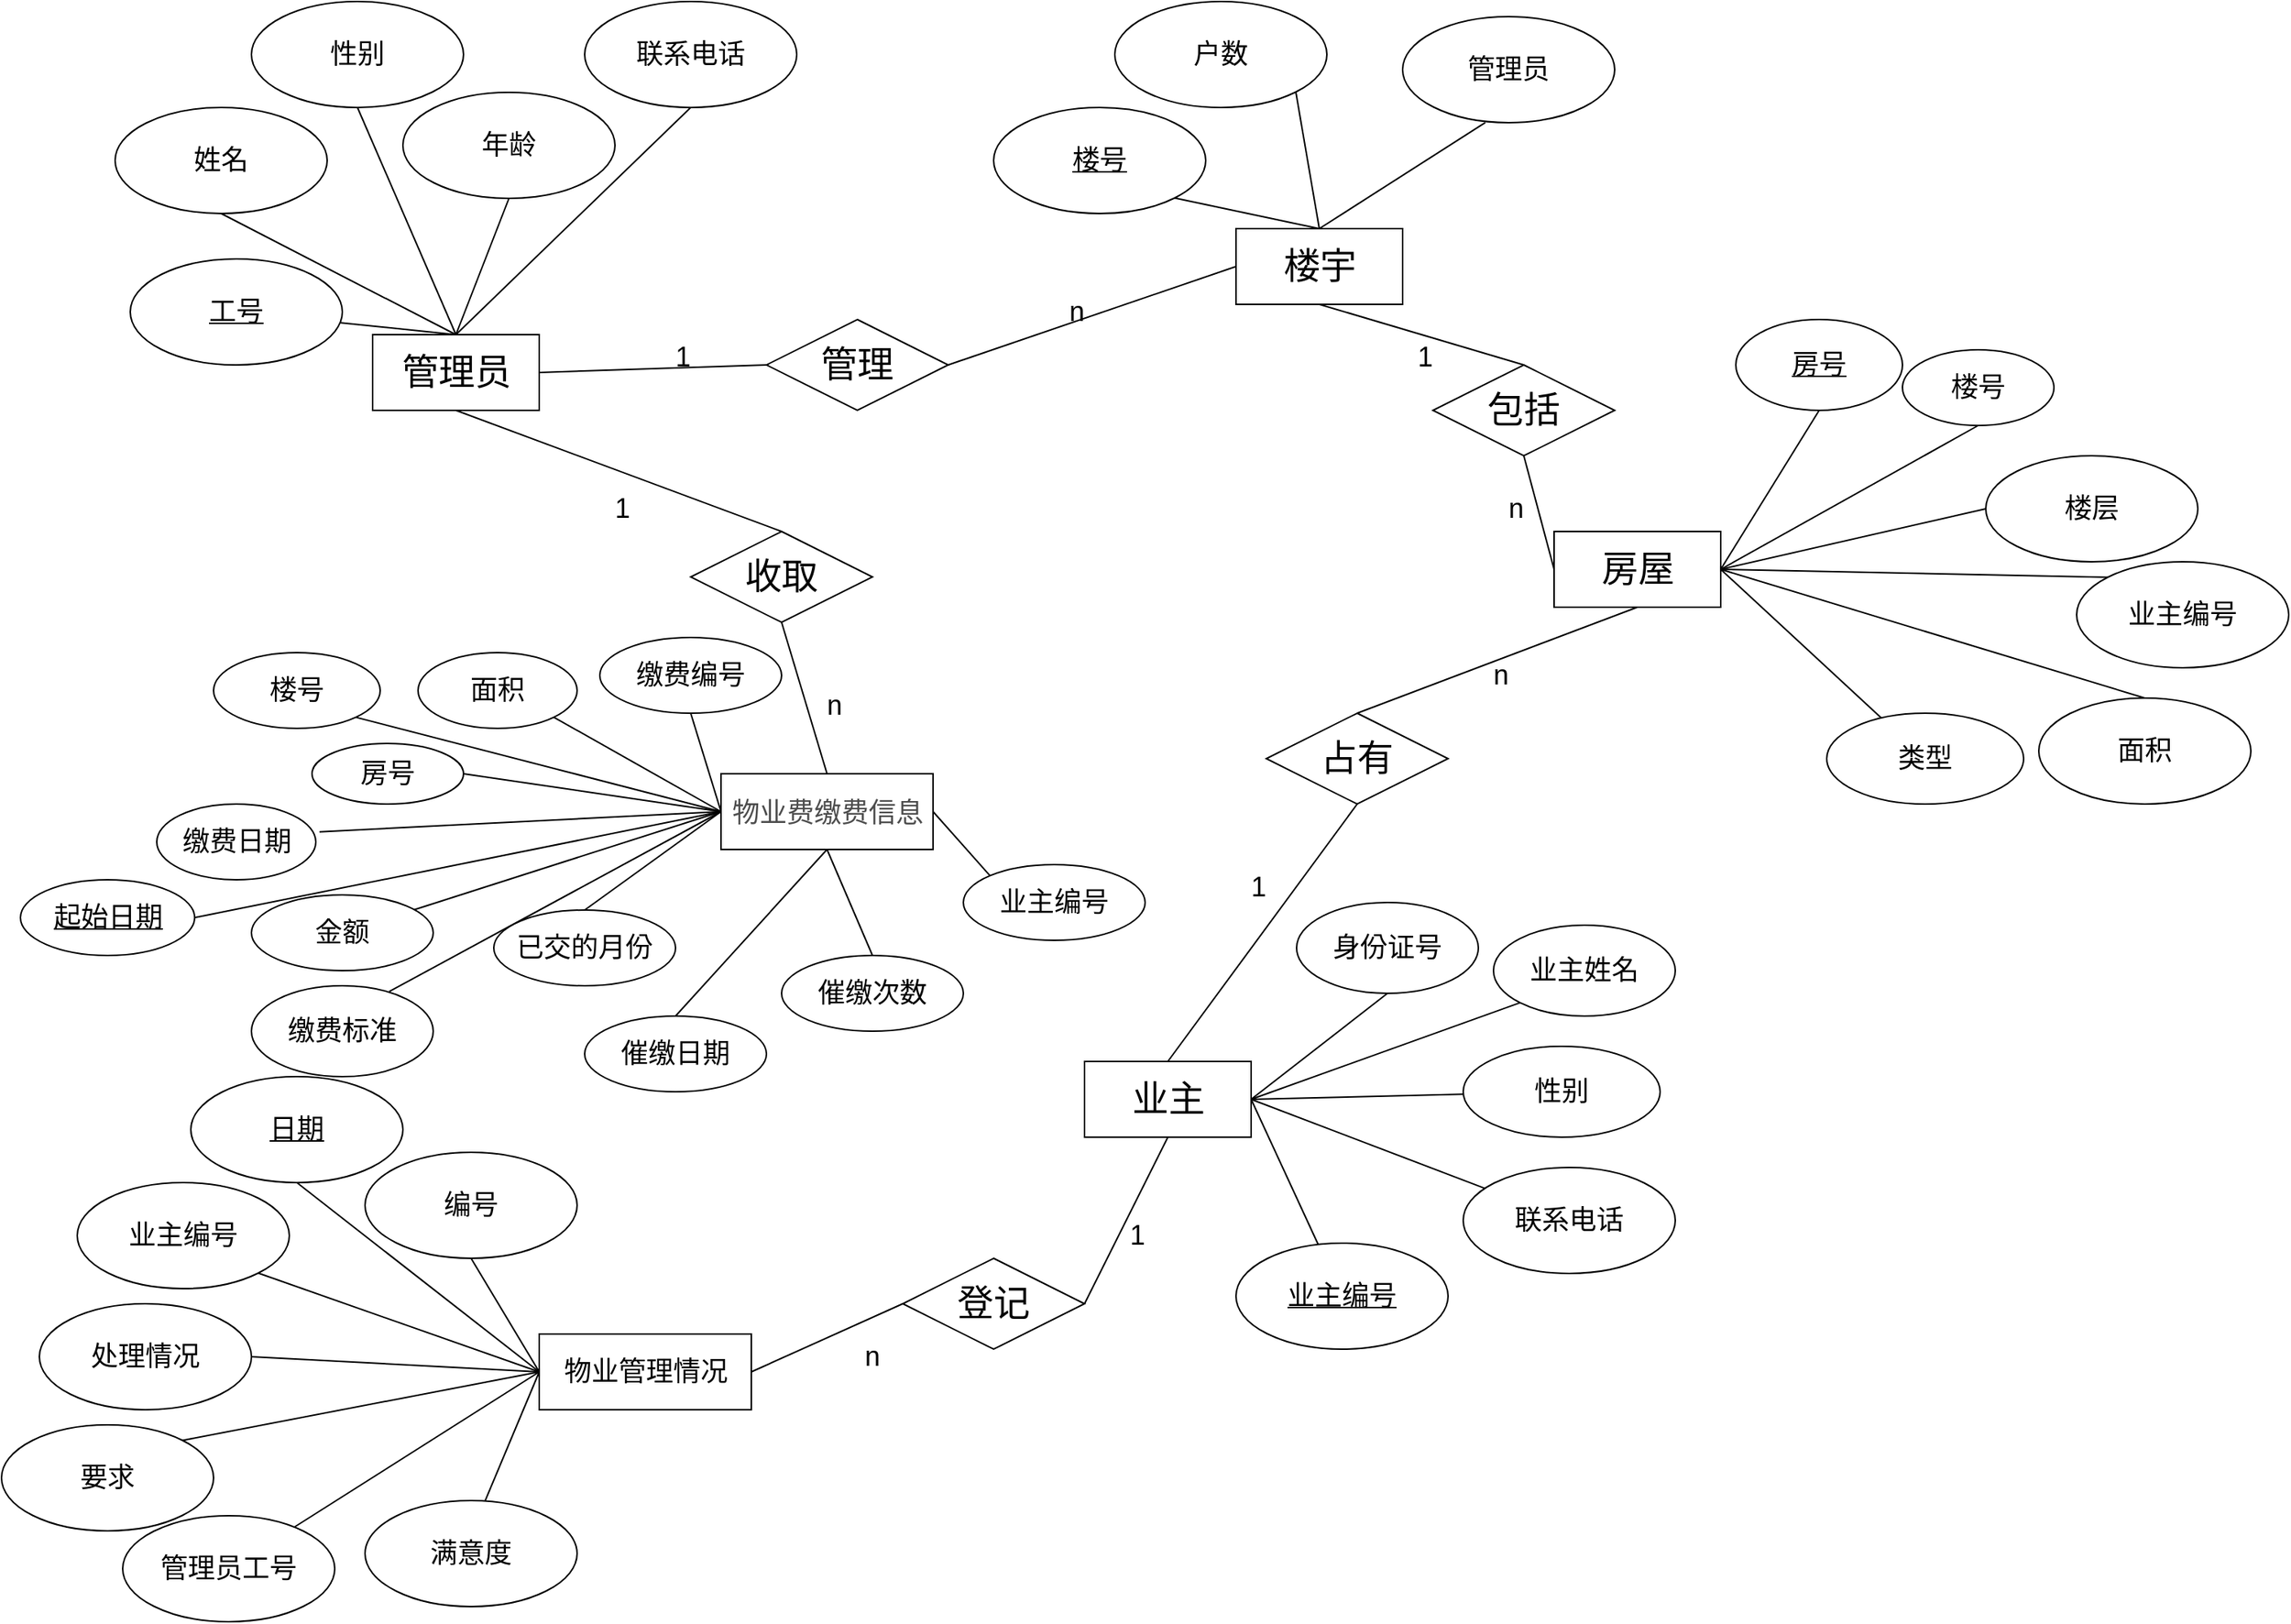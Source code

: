<mxfile version="20.0.1" type="github">
  <diagram name="Page-1" id="e7e014a7-5840-1c2e-5031-d8a46d1fe8dd">
    <mxGraphModel dx="1903" dy="846" grid="1" gridSize="10" guides="1" tooltips="1" connect="1" arrows="1" fold="1" page="0" pageScale="1" pageWidth="1169" pageHeight="826" background="none" math="0" shadow="0">
      <root>
        <mxCell id="0" />
        <mxCell id="1" parent="0" />
        <mxCell id="2nPF8oqDAp5KCJnaBlrl-76" style="edgeStyle=none;rounded=0;orthogonalLoop=1;jettySize=auto;html=1;exitX=0.5;exitY=0;exitDx=0;exitDy=0;entryX=1;entryY=1;entryDx=0;entryDy=0;fontSize=24;endArrow=none;endFill=0;" parent="1" source="2nPF8oqDAp5KCJnaBlrl-41" target="2nPF8oqDAp5KCJnaBlrl-73" edge="1">
          <mxGeometry relative="1" as="geometry" />
        </mxCell>
        <mxCell id="2nPF8oqDAp5KCJnaBlrl-77" style="edgeStyle=none;rounded=0;orthogonalLoop=1;jettySize=auto;html=1;exitX=0.5;exitY=0;exitDx=0;exitDy=0;entryX=1;entryY=1;entryDx=0;entryDy=0;fontSize=24;endArrow=none;endFill=0;" parent="1" source="2nPF8oqDAp5KCJnaBlrl-41" target="2nPF8oqDAp5KCJnaBlrl-72" edge="1">
          <mxGeometry relative="1" as="geometry" />
        </mxCell>
        <mxCell id="2nPF8oqDAp5KCJnaBlrl-79" style="edgeStyle=none;rounded=0;orthogonalLoop=1;jettySize=auto;html=1;exitX=0.5;exitY=0;exitDx=0;exitDy=0;entryX=0.39;entryY=0.999;entryDx=0;entryDy=0;entryPerimeter=0;fontSize=24;endArrow=none;endFill=0;" parent="1" source="2nPF8oqDAp5KCJnaBlrl-41" target="2nPF8oqDAp5KCJnaBlrl-74" edge="1">
          <mxGeometry relative="1" as="geometry" />
        </mxCell>
        <mxCell id="2nPF8oqDAp5KCJnaBlrl-130" style="edgeStyle=none;rounded=0;orthogonalLoop=1;jettySize=auto;html=1;exitX=0;exitY=0.5;exitDx=0;exitDy=0;entryX=1;entryY=0.5;entryDx=0;entryDy=0;fontSize=24;endArrow=none;endFill=0;" parent="1" source="2nPF8oqDAp5KCJnaBlrl-41" target="2nPF8oqDAp5KCJnaBlrl-124" edge="1">
          <mxGeometry relative="1" as="geometry" />
        </mxCell>
        <mxCell id="2nPF8oqDAp5KCJnaBlrl-131" style="edgeStyle=none;rounded=0;orthogonalLoop=1;jettySize=auto;html=1;exitX=0.5;exitY=1;exitDx=0;exitDy=0;entryX=0.5;entryY=0;entryDx=0;entryDy=0;fontSize=24;endArrow=none;endFill=0;" parent="1" source="2nPF8oqDAp5KCJnaBlrl-41" target="2nPF8oqDAp5KCJnaBlrl-125" edge="1">
          <mxGeometry relative="1" as="geometry" />
        </mxCell>
        <mxCell id="2nPF8oqDAp5KCJnaBlrl-41" value="&lt;font style=&quot;font-size: 24px;&quot;&gt;楼宇&lt;/font&gt;" style="html=1;" parent="1" vertex="1">
          <mxGeometry x="670" y="150" width="110" height="50" as="geometry" />
        </mxCell>
        <mxCell id="yIDRuiNN7PZbadJ6efNm-4" style="rounded=0;orthogonalLoop=1;jettySize=auto;html=1;exitX=1;exitY=0.5;exitDx=0;exitDy=0;endArrow=none;endFill=0;" edge="1" parent="1" source="2nPF8oqDAp5KCJnaBlrl-45" target="yIDRuiNN7PZbadJ6efNm-1">
          <mxGeometry relative="1" as="geometry" />
        </mxCell>
        <mxCell id="2nPF8oqDAp5KCJnaBlrl-45" value="&lt;span style=&quot;font-size: 24px;&quot;&gt;业主&lt;/span&gt;" style="html=1;" parent="1" vertex="1">
          <mxGeometry x="570" y="700" width="110" height="50" as="geometry" />
        </mxCell>
        <mxCell id="2nPF8oqDAp5KCJnaBlrl-57" style="rounded=0;orthogonalLoop=1;jettySize=auto;html=1;exitX=0.5;exitY=0;exitDx=0;exitDy=0;fontSize=18;endArrow=none;endFill=0;" parent="1" source="2nPF8oqDAp5KCJnaBlrl-46" target="2nPF8oqDAp5KCJnaBlrl-52" edge="1">
          <mxGeometry relative="1" as="geometry" />
        </mxCell>
        <mxCell id="2nPF8oqDAp5KCJnaBlrl-58" style="edgeStyle=none;rounded=0;orthogonalLoop=1;jettySize=auto;html=1;exitX=0.5;exitY=0;exitDx=0;exitDy=0;entryX=0.5;entryY=1;entryDx=0;entryDy=0;fontSize=18;endArrow=none;endFill=0;" parent="1" source="2nPF8oqDAp5KCJnaBlrl-46" target="2nPF8oqDAp5KCJnaBlrl-55" edge="1">
          <mxGeometry relative="1" as="geometry" />
        </mxCell>
        <mxCell id="2nPF8oqDAp5KCJnaBlrl-59" style="edgeStyle=none;rounded=0;orthogonalLoop=1;jettySize=auto;html=1;exitX=0.5;exitY=0;exitDx=0;exitDy=0;entryX=0.5;entryY=1;entryDx=0;entryDy=0;fontSize=18;endArrow=none;endFill=0;" parent="1" source="2nPF8oqDAp5KCJnaBlrl-46" target="2nPF8oqDAp5KCJnaBlrl-54" edge="1">
          <mxGeometry relative="1" as="geometry" />
        </mxCell>
        <mxCell id="2nPF8oqDAp5KCJnaBlrl-60" style="edgeStyle=none;rounded=0;orthogonalLoop=1;jettySize=auto;html=1;exitX=0.5;exitY=0;exitDx=0;exitDy=0;entryX=0.5;entryY=1;entryDx=0;entryDy=0;fontSize=18;endArrow=none;endFill=0;" parent="1" source="2nPF8oqDAp5KCJnaBlrl-46" target="2nPF8oqDAp5KCJnaBlrl-53" edge="1">
          <mxGeometry relative="1" as="geometry" />
        </mxCell>
        <mxCell id="2nPF8oqDAp5KCJnaBlrl-61" style="edgeStyle=none;rounded=0;orthogonalLoop=1;jettySize=auto;html=1;exitX=0.5;exitY=0;exitDx=0;exitDy=0;entryX=0.5;entryY=1;entryDx=0;entryDy=0;fontSize=18;endArrow=none;endFill=0;" parent="1" source="2nPF8oqDAp5KCJnaBlrl-46" target="2nPF8oqDAp5KCJnaBlrl-56" edge="1">
          <mxGeometry relative="1" as="geometry" />
        </mxCell>
        <mxCell id="2nPF8oqDAp5KCJnaBlrl-129" style="edgeStyle=none;rounded=0;orthogonalLoop=1;jettySize=auto;html=1;exitX=1;exitY=0.5;exitDx=0;exitDy=0;entryX=0;entryY=0.5;entryDx=0;entryDy=0;fontSize=24;endArrow=none;endFill=0;" parent="1" source="2nPF8oqDAp5KCJnaBlrl-46" target="2nPF8oqDAp5KCJnaBlrl-124" edge="1">
          <mxGeometry relative="1" as="geometry" />
        </mxCell>
        <mxCell id="2nPF8oqDAp5KCJnaBlrl-138" style="edgeStyle=none;rounded=0;orthogonalLoop=1;jettySize=auto;html=1;exitX=0.5;exitY=1;exitDx=0;exitDy=0;entryX=0.5;entryY=0;entryDx=0;entryDy=0;fontSize=24;endArrow=none;endFill=0;" parent="1" source="2nPF8oqDAp5KCJnaBlrl-46" target="2nPF8oqDAp5KCJnaBlrl-126" edge="1">
          <mxGeometry relative="1" as="geometry" />
        </mxCell>
        <mxCell id="2nPF8oqDAp5KCJnaBlrl-46" value="&lt;font style=&quot;font-size: 24px;&quot;&gt;管理员&lt;/font&gt;" style="html=1;" parent="1" vertex="1">
          <mxGeometry x="100" y="220" width="110" height="50" as="geometry" />
        </mxCell>
        <mxCell id="2nPF8oqDAp5KCJnaBlrl-141" style="edgeStyle=none;rounded=0;orthogonalLoop=1;jettySize=auto;html=1;exitX=1;exitY=0.5;exitDx=0;exitDy=0;fontSize=24;endArrow=none;endFill=0;" parent="1" source="2nPF8oqDAp5KCJnaBlrl-47" target="2nPF8oqDAp5KCJnaBlrl-140" edge="1">
          <mxGeometry relative="1" as="geometry" />
        </mxCell>
        <mxCell id="2nPF8oqDAp5KCJnaBlrl-47" value="&lt;span style=&quot;font-size: 24px;&quot;&gt;房屋&lt;/span&gt;" style="html=1;" parent="1" vertex="1">
          <mxGeometry x="880" y="350" width="110" height="50" as="geometry" />
        </mxCell>
        <mxCell id="2nPF8oqDAp5KCJnaBlrl-121" style="edgeStyle=none;rounded=0;orthogonalLoop=1;jettySize=auto;html=1;exitX=0;exitY=0.5;exitDx=0;exitDy=0;fontSize=24;endArrow=none;endFill=0;" parent="1" source="2nPF8oqDAp5KCJnaBlrl-48" target="2nPF8oqDAp5KCJnaBlrl-108" edge="1">
          <mxGeometry relative="1" as="geometry" />
        </mxCell>
        <mxCell id="2nPF8oqDAp5KCJnaBlrl-122" style="edgeStyle=none;rounded=0;orthogonalLoop=1;jettySize=auto;html=1;exitX=0;exitY=0.5;exitDx=0;exitDy=0;entryX=0.561;entryY=0.027;entryDx=0;entryDy=0;entryPerimeter=0;fontSize=24;endArrow=none;endFill=0;" parent="1" source="2nPF8oqDAp5KCJnaBlrl-48" target="2nPF8oqDAp5KCJnaBlrl-107" edge="1">
          <mxGeometry relative="1" as="geometry" />
        </mxCell>
        <mxCell id="2nPF8oqDAp5KCJnaBlrl-136" style="edgeStyle=none;rounded=0;orthogonalLoop=1;jettySize=auto;html=1;exitX=1;exitY=0.5;exitDx=0;exitDy=0;entryX=0;entryY=0.5;entryDx=0;entryDy=0;fontSize=24;endArrow=none;endFill=0;" parent="1" source="2nPF8oqDAp5KCJnaBlrl-48" target="2nPF8oqDAp5KCJnaBlrl-128" edge="1">
          <mxGeometry relative="1" as="geometry" />
        </mxCell>
        <mxCell id="2nPF8oqDAp5KCJnaBlrl-48" value="&lt;font style=&quot;font-size: 18px;&quot;&gt;物业管理情况&lt;/font&gt;" style="html=1;" parent="1" vertex="1">
          <mxGeometry x="210" y="880" width="140" height="50" as="geometry" />
        </mxCell>
        <mxCell id="2nPF8oqDAp5KCJnaBlrl-67" style="edgeStyle=none;rounded=0;orthogonalLoop=1;jettySize=auto;html=1;exitX=0;exitY=0.5;exitDx=0;exitDy=0;entryX=1;entryY=0.5;entryDx=0;entryDy=0;fontSize=18;endArrow=none;endFill=0;" parent="1" source="2nPF8oqDAp5KCJnaBlrl-51" target="2nPF8oqDAp5KCJnaBlrl-64" edge="1">
          <mxGeometry relative="1" as="geometry" />
        </mxCell>
        <mxCell id="2nPF8oqDAp5KCJnaBlrl-68" style="edgeStyle=none;rounded=0;orthogonalLoop=1;jettySize=auto;html=1;exitX=0;exitY=0.5;exitDx=0;exitDy=0;entryX=1;entryY=1;entryDx=0;entryDy=0;fontSize=18;endArrow=none;endFill=0;" parent="1" source="2nPF8oqDAp5KCJnaBlrl-51" target="2nPF8oqDAp5KCJnaBlrl-62" edge="1">
          <mxGeometry relative="1" as="geometry" />
        </mxCell>
        <mxCell id="2nPF8oqDAp5KCJnaBlrl-69" style="edgeStyle=none;rounded=0;orthogonalLoop=1;jettySize=auto;html=1;exitX=0;exitY=0.5;exitDx=0;exitDy=0;entryX=1.023;entryY=0.367;entryDx=0;entryDy=0;fontSize=18;endArrow=none;endFill=0;entryPerimeter=0;" parent="1" source="2nPF8oqDAp5KCJnaBlrl-51" target="2nPF8oqDAp5KCJnaBlrl-63" edge="1">
          <mxGeometry relative="1" as="geometry" />
        </mxCell>
        <mxCell id="2nPF8oqDAp5KCJnaBlrl-70" style="edgeStyle=none;rounded=0;orthogonalLoop=1;jettySize=auto;html=1;exitX=0;exitY=0.5;exitDx=0;exitDy=0;entryX=1;entryY=0.5;entryDx=0;entryDy=0;fontSize=18;endArrow=none;endFill=0;" parent="1" source="2nPF8oqDAp5KCJnaBlrl-51" target="2nPF8oqDAp5KCJnaBlrl-65" edge="1">
          <mxGeometry relative="1" as="geometry" />
        </mxCell>
        <mxCell id="2nPF8oqDAp5KCJnaBlrl-71" style="edgeStyle=none;rounded=0;orthogonalLoop=1;jettySize=auto;html=1;exitX=0;exitY=0.5;exitDx=0;exitDy=0;fontSize=18;endArrow=none;endFill=0;" parent="1" source="2nPF8oqDAp5KCJnaBlrl-51" target="2nPF8oqDAp5KCJnaBlrl-66" edge="1">
          <mxGeometry relative="1" as="geometry" />
        </mxCell>
        <mxCell id="2nPF8oqDAp5KCJnaBlrl-139" style="edgeStyle=none;rounded=0;orthogonalLoop=1;jettySize=auto;html=1;exitX=0.5;exitY=0;exitDx=0;exitDy=0;entryX=0.5;entryY=1;entryDx=0;entryDy=0;fontSize=24;endArrow=none;endFill=0;" parent="1" source="2nPF8oqDAp5KCJnaBlrl-51" target="2nPF8oqDAp5KCJnaBlrl-126" edge="1">
          <mxGeometry relative="1" as="geometry" />
        </mxCell>
        <mxCell id="2nPF8oqDAp5KCJnaBlrl-51" value="&lt;span style=&quot;color: rgb(77, 77, 77); font-family: -apple-system, &amp;quot;SF UI Text&amp;quot;, Arial, &amp;quot;PingFang SC&amp;quot;, &amp;quot;Hiragino Sans GB&amp;quot;, &amp;quot;Microsoft YaHei&amp;quot;, &amp;quot;WenQuanYi Micro Hei&amp;quot;, sans-serif, SimHei, SimSun; text-align: start; background-color: rgb(255, 255, 255);&quot;&gt;&lt;font style=&quot;font-size: 18px;&quot;&gt;物业费缴费信息&lt;/font&gt;&lt;/span&gt;" style="html=1;" parent="1" vertex="1">
          <mxGeometry x="330" y="510" width="140" height="50" as="geometry" />
        </mxCell>
        <mxCell id="2nPF8oqDAp5KCJnaBlrl-52" value="&lt;u&gt;工号&lt;/u&gt;" style="ellipse;whiteSpace=wrap;html=1;fontSize=18;" parent="1" vertex="1">
          <mxGeometry x="-60" y="170" width="140" height="70" as="geometry" />
        </mxCell>
        <mxCell id="2nPF8oqDAp5KCJnaBlrl-53" value="年龄" style="ellipse;whiteSpace=wrap;html=1;fontSize=18;" parent="1" vertex="1">
          <mxGeometry x="120" y="60" width="140" height="70" as="geometry" />
        </mxCell>
        <mxCell id="2nPF8oqDAp5KCJnaBlrl-54" value="性别" style="ellipse;whiteSpace=wrap;html=1;fontSize=18;" parent="1" vertex="1">
          <mxGeometry x="20" width="140" height="70" as="geometry" />
        </mxCell>
        <mxCell id="2nPF8oqDAp5KCJnaBlrl-55" value="姓名" style="ellipse;whiteSpace=wrap;html=1;fontSize=18;" parent="1" vertex="1">
          <mxGeometry x="-70" y="70" width="140" height="70" as="geometry" />
        </mxCell>
        <mxCell id="2nPF8oqDAp5KCJnaBlrl-56" value="联系电话" style="ellipse;whiteSpace=wrap;html=1;fontSize=18;" parent="1" vertex="1">
          <mxGeometry x="240" width="140" height="70" as="geometry" />
        </mxCell>
        <mxCell id="2nPF8oqDAp5KCJnaBlrl-62" value="楼号" style="ellipse;whiteSpace=wrap;html=1;fontSize=18;" parent="1" vertex="1">
          <mxGeometry x="-5" y="430" width="110" height="50" as="geometry" />
        </mxCell>
        <mxCell id="2nPF8oqDAp5KCJnaBlrl-63" value="缴费日期" style="ellipse;whiteSpace=wrap;html=1;fontSize=18;" parent="1" vertex="1">
          <mxGeometry x="-42.5" y="530" width="105" height="50" as="geometry" />
        </mxCell>
        <mxCell id="2nPF8oqDAp5KCJnaBlrl-64" value="房号" style="ellipse;whiteSpace=wrap;html=1;fontSize=18;" parent="1" vertex="1">
          <mxGeometry x="60" y="490" width="100" height="40" as="geometry" />
        </mxCell>
        <mxCell id="2nPF8oqDAp5KCJnaBlrl-65" value="&lt;u&gt;起始日期&lt;/u&gt;" style="ellipse;whiteSpace=wrap;html=1;fontSize=18;" parent="1" vertex="1">
          <mxGeometry x="-132.5" y="580" width="115" height="50" as="geometry" />
        </mxCell>
        <mxCell id="2nPF8oqDAp5KCJnaBlrl-66" value="金额" style="ellipse;whiteSpace=wrap;html=1;fontSize=18;" parent="1" vertex="1">
          <mxGeometry x="20" y="590" width="120" height="50" as="geometry" />
        </mxCell>
        <mxCell id="2nPF8oqDAp5KCJnaBlrl-72" value="&lt;u&gt;楼号&lt;/u&gt;" style="ellipse;whiteSpace=wrap;html=1;fontSize=18;" parent="1" vertex="1">
          <mxGeometry x="510" y="70" width="140" height="70" as="geometry" />
        </mxCell>
        <mxCell id="2nPF8oqDAp5KCJnaBlrl-73" value="户数" style="ellipse;whiteSpace=wrap;html=1;fontSize=18;" parent="1" vertex="1">
          <mxGeometry x="590" width="140" height="70" as="geometry" />
        </mxCell>
        <mxCell id="2nPF8oqDAp5KCJnaBlrl-74" value="管理员" style="ellipse;whiteSpace=wrap;html=1;fontSize=18;" parent="1" vertex="1">
          <mxGeometry x="780" y="10" width="140" height="70" as="geometry" />
        </mxCell>
        <mxCell id="2nPF8oqDAp5KCJnaBlrl-87" style="edgeStyle=none;rounded=0;orthogonalLoop=1;jettySize=auto;html=1;exitX=0.5;exitY=1;exitDx=0;exitDy=0;fontSize=24;endArrow=none;endFill=0;entryX=1;entryY=0.5;entryDx=0;entryDy=0;" parent="1" source="2nPF8oqDAp5KCJnaBlrl-81" target="2nPF8oqDAp5KCJnaBlrl-47" edge="1">
          <mxGeometry relative="1" as="geometry">
            <mxPoint x="1065" y="345" as="targetPoint" />
          </mxGeometry>
        </mxCell>
        <mxCell id="2nPF8oqDAp5KCJnaBlrl-81" value="楼号" style="ellipse;whiteSpace=wrap;html=1;fontSize=18;" parent="1" vertex="1">
          <mxGeometry x="1110" y="230" width="100" height="50" as="geometry" />
        </mxCell>
        <mxCell id="2nPF8oqDAp5KCJnaBlrl-88" style="edgeStyle=none;rounded=0;orthogonalLoop=1;jettySize=auto;html=1;exitX=0.5;exitY=1;exitDx=0;exitDy=0;fontSize=24;endArrow=none;endFill=0;entryX=1;entryY=0.5;entryDx=0;entryDy=0;" parent="1" source="2nPF8oqDAp5KCJnaBlrl-82" target="2nPF8oqDAp5KCJnaBlrl-47" edge="1">
          <mxGeometry relative="1" as="geometry">
            <mxPoint x="1065.0" y="350" as="targetPoint" />
          </mxGeometry>
        </mxCell>
        <mxCell id="2nPF8oqDAp5KCJnaBlrl-82" value="&lt;u&gt;房号&lt;/u&gt;" style="ellipse;whiteSpace=wrap;html=1;fontSize=18;" parent="1" vertex="1">
          <mxGeometry x="1000" y="210" width="110" height="60" as="geometry" />
        </mxCell>
        <mxCell id="2nPF8oqDAp5KCJnaBlrl-89" style="edgeStyle=none;rounded=0;orthogonalLoop=1;jettySize=auto;html=1;exitX=0;exitY=0.5;exitDx=0;exitDy=0;entryX=1;entryY=0.5;entryDx=0;entryDy=0;fontSize=24;endArrow=none;endFill=0;" parent="1" source="2nPF8oqDAp5KCJnaBlrl-83" target="2nPF8oqDAp5KCJnaBlrl-47" edge="1">
          <mxGeometry relative="1" as="geometry" />
        </mxCell>
        <mxCell id="2nPF8oqDAp5KCJnaBlrl-83" value="楼层" style="ellipse;whiteSpace=wrap;html=1;fontSize=18;" parent="1" vertex="1">
          <mxGeometry x="1165" y="300" width="140" height="70" as="geometry" />
        </mxCell>
        <mxCell id="2nPF8oqDAp5KCJnaBlrl-92" style="edgeStyle=none;rounded=0;orthogonalLoop=1;jettySize=auto;html=1;exitX=0.5;exitY=0;exitDx=0;exitDy=0;entryX=1;entryY=0.5;entryDx=0;entryDy=0;fontSize=24;endArrow=none;endFill=0;" parent="1" source="2nPF8oqDAp5KCJnaBlrl-84" target="2nPF8oqDAp5KCJnaBlrl-47" edge="1">
          <mxGeometry relative="1" as="geometry" />
        </mxCell>
        <mxCell id="2nPF8oqDAp5KCJnaBlrl-84" value="面积" style="ellipse;whiteSpace=wrap;html=1;fontSize=18;" parent="1" vertex="1">
          <mxGeometry x="1200" y="460" width="140" height="70" as="geometry" />
        </mxCell>
        <mxCell id="2nPF8oqDAp5KCJnaBlrl-90" style="edgeStyle=none;rounded=0;orthogonalLoop=1;jettySize=auto;html=1;exitX=0;exitY=0;exitDx=0;exitDy=0;entryX=1;entryY=0.5;entryDx=0;entryDy=0;fontSize=24;endArrow=none;endFill=0;" parent="1" source="2nPF8oqDAp5KCJnaBlrl-85" target="2nPF8oqDAp5KCJnaBlrl-47" edge="1">
          <mxGeometry relative="1" as="geometry" />
        </mxCell>
        <mxCell id="2nPF8oqDAp5KCJnaBlrl-85" value="业主编号" style="ellipse;whiteSpace=wrap;html=1;fontSize=18;" parent="1" vertex="1">
          <mxGeometry x="1225" y="370" width="140" height="70" as="geometry" />
        </mxCell>
        <mxCell id="2nPF8oqDAp5KCJnaBlrl-86" style="edgeStyle=none;rounded=0;orthogonalLoop=1;jettySize=auto;html=1;exitX=0.5;exitY=0;exitDx=0;exitDy=0;fontSize=24;endArrow=none;endFill=0;" parent="1" source="2nPF8oqDAp5KCJnaBlrl-47" target="2nPF8oqDAp5KCJnaBlrl-47" edge="1">
          <mxGeometry relative="1" as="geometry" />
        </mxCell>
        <mxCell id="2nPF8oqDAp5KCJnaBlrl-102" style="edgeStyle=none;rounded=0;orthogonalLoop=1;jettySize=auto;html=1;exitX=0;exitY=1;exitDx=0;exitDy=0;entryX=1;entryY=0.5;entryDx=0;entryDy=0;fontSize=24;endArrow=none;endFill=0;" parent="1" source="2nPF8oqDAp5KCJnaBlrl-94" target="2nPF8oqDAp5KCJnaBlrl-45" edge="1">
          <mxGeometry relative="1" as="geometry" />
        </mxCell>
        <mxCell id="2nPF8oqDAp5KCJnaBlrl-94" value="业主姓名" style="ellipse;whiteSpace=wrap;html=1;fontSize=18;" parent="1" vertex="1">
          <mxGeometry x="840" y="610" width="120" height="60" as="geometry" />
        </mxCell>
        <mxCell id="2nPF8oqDAp5KCJnaBlrl-105" style="edgeStyle=none;rounded=0;orthogonalLoop=1;jettySize=auto;html=1;entryX=1;entryY=0.5;entryDx=0;entryDy=0;fontSize=24;endArrow=none;endFill=0;" parent="1" source="2nPF8oqDAp5KCJnaBlrl-97" target="2nPF8oqDAp5KCJnaBlrl-45" edge="1">
          <mxGeometry relative="1" as="geometry" />
        </mxCell>
        <mxCell id="2nPF8oqDAp5KCJnaBlrl-97" value="联系电话" style="ellipse;whiteSpace=wrap;html=1;fontSize=18;" parent="1" vertex="1">
          <mxGeometry x="820" y="770" width="140" height="70" as="geometry" />
        </mxCell>
        <mxCell id="2nPF8oqDAp5KCJnaBlrl-101" style="edgeStyle=none;rounded=0;orthogonalLoop=1;jettySize=auto;html=1;exitX=0.5;exitY=1;exitDx=0;exitDy=0;entryX=1;entryY=0.5;entryDx=0;entryDy=0;fontSize=24;endArrow=none;endFill=0;" parent="1" source="2nPF8oqDAp5KCJnaBlrl-99" target="2nPF8oqDAp5KCJnaBlrl-45" edge="1">
          <mxGeometry relative="1" as="geometry" />
        </mxCell>
        <mxCell id="2nPF8oqDAp5KCJnaBlrl-99" value="身份证号" style="ellipse;whiteSpace=wrap;html=1;fontSize=18;" parent="1" vertex="1">
          <mxGeometry x="710" y="595" width="120" height="60" as="geometry" />
        </mxCell>
        <mxCell id="2nPF8oqDAp5KCJnaBlrl-103" value="" style="edgeStyle=none;rounded=0;orthogonalLoop=1;jettySize=auto;html=1;fontSize=24;endArrow=none;endFill=0;entryX=1;entryY=0.5;entryDx=0;entryDy=0;" parent="1" source="2nPF8oqDAp5KCJnaBlrl-100" target="2nPF8oqDAp5KCJnaBlrl-45" edge="1">
          <mxGeometry relative="1" as="geometry">
            <mxPoint x="710" y="720" as="targetPoint" />
          </mxGeometry>
        </mxCell>
        <mxCell id="2nPF8oqDAp5KCJnaBlrl-100" value="性别" style="ellipse;whiteSpace=wrap;html=1;fontSize=18;" parent="1" vertex="1">
          <mxGeometry x="820" y="690" width="130" height="60" as="geometry" />
        </mxCell>
        <mxCell id="2nPF8oqDAp5KCJnaBlrl-107" value="满意度" style="ellipse;whiteSpace=wrap;html=1;fontSize=18;" parent="1" vertex="1">
          <mxGeometry x="95" y="990" width="140" height="70" as="geometry" />
        </mxCell>
        <mxCell id="2nPF8oqDAp5KCJnaBlrl-108" value="管理员工号" style="ellipse;whiteSpace=wrap;html=1;fontSize=18;" parent="1" vertex="1">
          <mxGeometry x="-65" y="1000" width="140" height="70" as="geometry" />
        </mxCell>
        <mxCell id="2nPF8oqDAp5KCJnaBlrl-118" style="edgeStyle=none;rounded=0;orthogonalLoop=1;jettySize=auto;html=1;exitX=1;exitY=0;exitDx=0;exitDy=0;entryX=0;entryY=0.5;entryDx=0;entryDy=0;fontSize=24;endArrow=none;endFill=0;" parent="1" source="2nPF8oqDAp5KCJnaBlrl-109" target="2nPF8oqDAp5KCJnaBlrl-48" edge="1">
          <mxGeometry relative="1" as="geometry" />
        </mxCell>
        <mxCell id="2nPF8oqDAp5KCJnaBlrl-109" value="要求" style="ellipse;whiteSpace=wrap;html=1;fontSize=18;" parent="1" vertex="1">
          <mxGeometry x="-145" y="940" width="140" height="70" as="geometry" />
        </mxCell>
        <mxCell id="2nPF8oqDAp5KCJnaBlrl-114" style="edgeStyle=none;rounded=0;orthogonalLoop=1;jettySize=auto;html=1;exitX=0.5;exitY=1;exitDx=0;exitDy=0;entryX=0;entryY=0.5;entryDx=0;entryDy=0;fontSize=24;endArrow=none;endFill=0;" parent="1" source="2nPF8oqDAp5KCJnaBlrl-110" target="2nPF8oqDAp5KCJnaBlrl-48" edge="1">
          <mxGeometry relative="1" as="geometry" />
        </mxCell>
        <mxCell id="2nPF8oqDAp5KCJnaBlrl-110" value="&lt;u&gt;日期&lt;/u&gt;" style="ellipse;whiteSpace=wrap;html=1;fontSize=18;" parent="1" vertex="1">
          <mxGeometry x="-20" y="710" width="140" height="70" as="geometry" />
        </mxCell>
        <mxCell id="2nPF8oqDAp5KCJnaBlrl-116" style="edgeStyle=none;rounded=0;orthogonalLoop=1;jettySize=auto;html=1;exitX=1;exitY=1;exitDx=0;exitDy=0;entryX=0;entryY=0.5;entryDx=0;entryDy=0;fontSize=24;endArrow=none;endFill=0;" parent="1" source="2nPF8oqDAp5KCJnaBlrl-111" target="2nPF8oqDAp5KCJnaBlrl-48" edge="1">
          <mxGeometry relative="1" as="geometry" />
        </mxCell>
        <mxCell id="2nPF8oqDAp5KCJnaBlrl-111" value="业主编号" style="ellipse;whiteSpace=wrap;html=1;fontSize=18;" parent="1" vertex="1">
          <mxGeometry x="-95" y="780" width="140" height="70" as="geometry" />
        </mxCell>
        <mxCell id="2nPF8oqDAp5KCJnaBlrl-117" style="edgeStyle=none;rounded=0;orthogonalLoop=1;jettySize=auto;html=1;exitX=1;exitY=0.5;exitDx=0;exitDy=0;entryX=0;entryY=0.5;entryDx=0;entryDy=0;fontSize=24;endArrow=none;endFill=0;" parent="1" source="2nPF8oqDAp5KCJnaBlrl-112" target="2nPF8oqDAp5KCJnaBlrl-48" edge="1">
          <mxGeometry relative="1" as="geometry" />
        </mxCell>
        <mxCell id="2nPF8oqDAp5KCJnaBlrl-112" value="处理情况" style="ellipse;whiteSpace=wrap;html=1;fontSize=18;" parent="1" vertex="1">
          <mxGeometry x="-120" y="860" width="140" height="70" as="geometry" />
        </mxCell>
        <mxCell id="2nPF8oqDAp5KCJnaBlrl-113" style="edgeStyle=none;rounded=0;orthogonalLoop=1;jettySize=auto;html=1;exitX=1;exitY=0.5;exitDx=0;exitDy=0;fontSize=24;endArrow=none;endFill=0;" parent="1" source="2nPF8oqDAp5KCJnaBlrl-110" target="2nPF8oqDAp5KCJnaBlrl-110" edge="1">
          <mxGeometry relative="1" as="geometry" />
        </mxCell>
        <mxCell id="2nPF8oqDAp5KCJnaBlrl-124" value="管理" style="shape=rhombus;perimeter=rhombusPerimeter;whiteSpace=wrap;html=1;align=center;fontSize=24;" parent="1" vertex="1">
          <mxGeometry x="360" y="210" width="120" height="60" as="geometry" />
        </mxCell>
        <mxCell id="2nPF8oqDAp5KCJnaBlrl-132" style="edgeStyle=none;rounded=0;orthogonalLoop=1;jettySize=auto;html=1;exitX=0.5;exitY=1;exitDx=0;exitDy=0;entryX=0;entryY=0.5;entryDx=0;entryDy=0;fontSize=24;endArrow=none;endFill=0;" parent="1" source="2nPF8oqDAp5KCJnaBlrl-125" target="2nPF8oqDAp5KCJnaBlrl-47" edge="1">
          <mxGeometry relative="1" as="geometry" />
        </mxCell>
        <mxCell id="2nPF8oqDAp5KCJnaBlrl-125" value="包括" style="shape=rhombus;perimeter=rhombusPerimeter;whiteSpace=wrap;html=1;align=center;fontSize=24;" parent="1" vertex="1">
          <mxGeometry x="800" y="240" width="120" height="60" as="geometry" />
        </mxCell>
        <mxCell id="2nPF8oqDAp5KCJnaBlrl-126" value="收取" style="shape=rhombus;perimeter=rhombusPerimeter;whiteSpace=wrap;html=1;align=center;fontSize=24;" parent="1" vertex="1">
          <mxGeometry x="310" y="350" width="120" height="60" as="geometry" />
        </mxCell>
        <mxCell id="2nPF8oqDAp5KCJnaBlrl-137" style="edgeStyle=none;rounded=0;orthogonalLoop=1;jettySize=auto;html=1;exitX=1;exitY=0.5;exitDx=0;exitDy=0;entryX=0.5;entryY=1;entryDx=0;entryDy=0;fontSize=24;endArrow=none;endFill=0;" parent="1" source="2nPF8oqDAp5KCJnaBlrl-128" target="2nPF8oqDAp5KCJnaBlrl-45" edge="1">
          <mxGeometry relative="1" as="geometry" />
        </mxCell>
        <mxCell id="2nPF8oqDAp5KCJnaBlrl-128" value="登记" style="shape=rhombus;perimeter=rhombusPerimeter;whiteSpace=wrap;html=1;align=center;fontSize=24;" parent="1" vertex="1">
          <mxGeometry x="450" y="830" width="120" height="60" as="geometry" />
        </mxCell>
        <mxCell id="2nPF8oqDAp5KCJnaBlrl-134" style="edgeStyle=none;rounded=0;orthogonalLoop=1;jettySize=auto;html=1;exitX=0.5;exitY=1;exitDx=0;exitDy=0;entryX=0.5;entryY=0;entryDx=0;entryDy=0;fontSize=24;endArrow=none;endFill=0;" parent="1" source="2nPF8oqDAp5KCJnaBlrl-133" target="2nPF8oqDAp5KCJnaBlrl-45" edge="1">
          <mxGeometry relative="1" as="geometry" />
        </mxCell>
        <mxCell id="2nPF8oqDAp5KCJnaBlrl-135" style="edgeStyle=none;rounded=0;orthogonalLoop=1;jettySize=auto;html=1;exitX=0.5;exitY=0;exitDx=0;exitDy=0;entryX=0.5;entryY=1;entryDx=0;entryDy=0;fontSize=24;endArrow=none;endFill=0;" parent="1" source="2nPF8oqDAp5KCJnaBlrl-133" target="2nPF8oqDAp5KCJnaBlrl-47" edge="1">
          <mxGeometry relative="1" as="geometry" />
        </mxCell>
        <mxCell id="2nPF8oqDAp5KCJnaBlrl-133" value="占有" style="shape=rhombus;perimeter=rhombusPerimeter;whiteSpace=wrap;html=1;align=center;fontSize=24;" parent="1" vertex="1">
          <mxGeometry x="690" y="470" width="120" height="60" as="geometry" />
        </mxCell>
        <mxCell id="2nPF8oqDAp5KCJnaBlrl-140" value="类型" style="ellipse;whiteSpace=wrap;html=1;fontSize=18;" parent="1" vertex="1">
          <mxGeometry x="1060" y="470" width="130" height="60" as="geometry" />
        </mxCell>
        <mxCell id="2nPF8oqDAp5KCJnaBlrl-147" style="edgeStyle=none;rounded=0;orthogonalLoop=1;jettySize=auto;html=1;exitX=0.758;exitY=0.064;exitDx=0;exitDy=0;entryX=0;entryY=0.5;entryDx=0;entryDy=0;fontSize=18;endArrow=none;endFill=0;exitPerimeter=0;" parent="1" source="2nPF8oqDAp5KCJnaBlrl-143" target="2nPF8oqDAp5KCJnaBlrl-51" edge="1">
          <mxGeometry relative="1" as="geometry" />
        </mxCell>
        <mxCell id="2nPF8oqDAp5KCJnaBlrl-143" value="缴费标准" style="ellipse;whiteSpace=wrap;html=1;fontSize=18;" parent="1" vertex="1">
          <mxGeometry x="20" y="650" width="120" height="60" as="geometry" />
        </mxCell>
        <mxCell id="2nPF8oqDAp5KCJnaBlrl-146" style="edgeStyle=none;rounded=0;orthogonalLoop=1;jettySize=auto;html=1;exitX=1;exitY=1;exitDx=0;exitDy=0;entryX=0;entryY=0.5;entryDx=0;entryDy=0;fontSize=18;endArrow=none;endFill=0;" parent="1" source="2nPF8oqDAp5KCJnaBlrl-144" target="2nPF8oqDAp5KCJnaBlrl-51" edge="1">
          <mxGeometry relative="1" as="geometry" />
        </mxCell>
        <mxCell id="2nPF8oqDAp5KCJnaBlrl-144" value="面积" style="ellipse;whiteSpace=wrap;html=1;fontSize=18;" parent="1" vertex="1">
          <mxGeometry x="130" y="430" width="105" height="50" as="geometry" />
        </mxCell>
        <mxCell id="2nPF8oqDAp5KCJnaBlrl-148" style="edgeStyle=none;rounded=0;orthogonalLoop=1;jettySize=auto;html=1;exitX=0.5;exitY=0;exitDx=0;exitDy=0;entryX=0;entryY=0.5;entryDx=0;entryDy=0;fontSize=18;endArrow=none;endFill=0;" parent="1" source="2nPF8oqDAp5KCJnaBlrl-145" target="2nPF8oqDAp5KCJnaBlrl-51" edge="1">
          <mxGeometry relative="1" as="geometry" />
        </mxCell>
        <mxCell id="2nPF8oqDAp5KCJnaBlrl-145" value="已交的月份" style="ellipse;whiteSpace=wrap;html=1;fontSize=18;" parent="1" vertex="1">
          <mxGeometry x="180" y="600" width="120" height="50" as="geometry" />
        </mxCell>
        <mxCell id="2nPF8oqDAp5KCJnaBlrl-153" style="edgeStyle=none;rounded=0;orthogonalLoop=1;jettySize=auto;html=1;exitX=0.5;exitY=0;exitDx=0;exitDy=0;entryX=0.5;entryY=1;entryDx=0;entryDy=0;fontSize=18;endArrow=none;endFill=0;" parent="1" source="2nPF8oqDAp5KCJnaBlrl-149" target="2nPF8oqDAp5KCJnaBlrl-51" edge="1">
          <mxGeometry relative="1" as="geometry" />
        </mxCell>
        <mxCell id="2nPF8oqDAp5KCJnaBlrl-149" value="催缴日期" style="ellipse;whiteSpace=wrap;html=1;fontSize=18;" parent="1" vertex="1">
          <mxGeometry x="240" y="670" width="120" height="50" as="geometry" />
        </mxCell>
        <mxCell id="2nPF8oqDAp5KCJnaBlrl-152" style="edgeStyle=none;rounded=0;orthogonalLoop=1;jettySize=auto;html=1;exitX=0.5;exitY=0;exitDx=0;exitDy=0;entryX=0.5;entryY=1;entryDx=0;entryDy=0;fontSize=18;endArrow=none;endFill=0;" parent="1" source="2nPF8oqDAp5KCJnaBlrl-150" target="2nPF8oqDAp5KCJnaBlrl-51" edge="1">
          <mxGeometry relative="1" as="geometry" />
        </mxCell>
        <mxCell id="2nPF8oqDAp5KCJnaBlrl-150" value="催缴次数" style="ellipse;whiteSpace=wrap;html=1;fontSize=18;" parent="1" vertex="1">
          <mxGeometry x="370" y="630" width="120" height="50" as="geometry" />
        </mxCell>
        <mxCell id="yIDRuiNN7PZbadJ6efNm-1" value="&lt;u&gt;业主编号&lt;/u&gt;" style="ellipse;whiteSpace=wrap;html=1;fontSize=18;" vertex="1" parent="1">
          <mxGeometry x="670" y="820" width="140" height="70" as="geometry" />
        </mxCell>
        <mxCell id="yIDRuiNN7PZbadJ6efNm-7" style="edgeStyle=none;rounded=0;orthogonalLoop=1;jettySize=auto;html=1;exitX=0.5;exitY=1;exitDx=0;exitDy=0;entryX=0;entryY=0.5;entryDx=0;entryDy=0;endArrow=none;endFill=0;" edge="1" parent="1" source="yIDRuiNN7PZbadJ6efNm-6" target="2nPF8oqDAp5KCJnaBlrl-48">
          <mxGeometry relative="1" as="geometry" />
        </mxCell>
        <mxCell id="yIDRuiNN7PZbadJ6efNm-6" value="编号" style="ellipse;whiteSpace=wrap;html=1;fontSize=18;" vertex="1" parent="1">
          <mxGeometry x="95" y="760" width="140" height="70" as="geometry" />
        </mxCell>
        <mxCell id="yIDRuiNN7PZbadJ6efNm-9" style="edgeStyle=none;rounded=0;orthogonalLoop=1;jettySize=auto;html=1;exitX=0.5;exitY=1;exitDx=0;exitDy=0;entryX=0;entryY=0.5;entryDx=0;entryDy=0;endArrow=none;endFill=0;" edge="1" parent="1" source="yIDRuiNN7PZbadJ6efNm-8" target="2nPF8oqDAp5KCJnaBlrl-51">
          <mxGeometry relative="1" as="geometry" />
        </mxCell>
        <mxCell id="yIDRuiNN7PZbadJ6efNm-8" value="缴费编号" style="ellipse;whiteSpace=wrap;html=1;fontSize=18;" vertex="1" parent="1">
          <mxGeometry x="250" y="420" width="120" height="50" as="geometry" />
        </mxCell>
        <mxCell id="yIDRuiNN7PZbadJ6efNm-11" style="edgeStyle=none;rounded=0;orthogonalLoop=1;jettySize=auto;html=1;exitX=0;exitY=0;exitDx=0;exitDy=0;entryX=1;entryY=0.5;entryDx=0;entryDy=0;endArrow=none;endFill=0;" edge="1" parent="1" source="yIDRuiNN7PZbadJ6efNm-10" target="2nPF8oqDAp5KCJnaBlrl-51">
          <mxGeometry relative="1" as="geometry" />
        </mxCell>
        <mxCell id="yIDRuiNN7PZbadJ6efNm-10" value="业主编号" style="ellipse;whiteSpace=wrap;html=1;fontSize=18;" vertex="1" parent="1">
          <mxGeometry x="490" y="570" width="120" height="50" as="geometry" />
        </mxCell>
        <mxCell id="yIDRuiNN7PZbadJ6efNm-14" value="&lt;font style=&quot;font-size: 18px;&quot;&gt;1&lt;/font&gt;" style="text;html=1;strokeColor=none;fillColor=none;align=center;verticalAlign=middle;whiteSpace=wrap;rounded=0;" vertex="1" parent="1">
          <mxGeometry x="270" y="220" width="70" height="30" as="geometry" />
        </mxCell>
        <mxCell id="yIDRuiNN7PZbadJ6efNm-15" value="&lt;font style=&quot;font-size: 18px;&quot;&gt;n&lt;/font&gt;" style="text;html=1;strokeColor=none;fillColor=none;align=center;verticalAlign=middle;whiteSpace=wrap;rounded=0;" vertex="1" parent="1">
          <mxGeometry x="530" y="190" width="70" height="30" as="geometry" />
        </mxCell>
        <mxCell id="yIDRuiNN7PZbadJ6efNm-16" value="&lt;font style=&quot;font-size: 18px;&quot;&gt;1&lt;/font&gt;" style="text;html=1;strokeColor=none;fillColor=none;align=center;verticalAlign=middle;whiteSpace=wrap;rounded=0;" vertex="1" parent="1">
          <mxGeometry x="760" y="220" width="70" height="30" as="geometry" />
        </mxCell>
        <mxCell id="yIDRuiNN7PZbadJ6efNm-20" value="&lt;font style=&quot;font-size: 18px;&quot;&gt;n&lt;/font&gt;" style="text;html=1;strokeColor=none;fillColor=none;align=center;verticalAlign=middle;whiteSpace=wrap;rounded=0;" vertex="1" parent="1">
          <mxGeometry x="820" y="320" width="70" height="30" as="geometry" />
        </mxCell>
        <mxCell id="yIDRuiNN7PZbadJ6efNm-23" value="&lt;font style=&quot;font-size: 18px;&quot;&gt;1&lt;/font&gt;" style="text;html=1;strokeColor=none;fillColor=none;align=center;verticalAlign=middle;whiteSpace=wrap;rounded=0;" vertex="1" parent="1">
          <mxGeometry x="650" y="570" width="70" height="30" as="geometry" />
        </mxCell>
        <mxCell id="yIDRuiNN7PZbadJ6efNm-24" value="&lt;font style=&quot;font-size: 18px;&quot;&gt;n&lt;/font&gt;" style="text;html=1;strokeColor=none;fillColor=none;align=center;verticalAlign=middle;whiteSpace=wrap;rounded=0;" vertex="1" parent="1">
          <mxGeometry x="810" y="430" width="70" height="30" as="geometry" />
        </mxCell>
        <mxCell id="yIDRuiNN7PZbadJ6efNm-25" value="&lt;font style=&quot;font-size: 18px;&quot;&gt;1&lt;/font&gt;" style="text;html=1;strokeColor=none;fillColor=none;align=center;verticalAlign=middle;whiteSpace=wrap;rounded=0;" vertex="1" parent="1">
          <mxGeometry x="230" y="320" width="70" height="30" as="geometry" />
        </mxCell>
        <mxCell id="yIDRuiNN7PZbadJ6efNm-26" value="&lt;font style=&quot;font-size: 18px;&quot;&gt;n&lt;/font&gt;" style="text;html=1;strokeColor=none;fillColor=none;align=center;verticalAlign=middle;whiteSpace=wrap;rounded=0;" vertex="1" parent="1">
          <mxGeometry x="370" y="450" width="70" height="30" as="geometry" />
        </mxCell>
        <mxCell id="yIDRuiNN7PZbadJ6efNm-29" value="&lt;font style=&quot;font-size: 18px;&quot;&gt;1&lt;/font&gt;" style="text;html=1;strokeColor=none;fillColor=none;align=center;verticalAlign=middle;whiteSpace=wrap;rounded=0;" vertex="1" parent="1">
          <mxGeometry x="570" y="800" width="70" height="30" as="geometry" />
        </mxCell>
        <mxCell id="yIDRuiNN7PZbadJ6efNm-31" value="&lt;font style=&quot;font-size: 18px;&quot;&gt;n&lt;/font&gt;" style="text;html=1;strokeColor=none;fillColor=none;align=center;verticalAlign=middle;whiteSpace=wrap;rounded=0;" vertex="1" parent="1">
          <mxGeometry x="395" y="880" width="70" height="30" as="geometry" />
        </mxCell>
      </root>
    </mxGraphModel>
  </diagram>
</mxfile>
